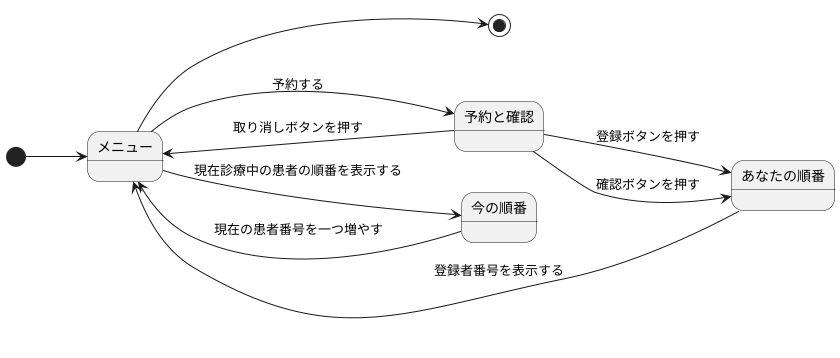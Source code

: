 @startuml 診察予約システム
left to right direction
[*] --> メニュー
メニュー --> [*]
メニュー  --> 予約と確認 :予約する
メニュー --> 今の順番 :現在診療中の患者の順番を表示する
今の順番 --> メニュー : 現在の患者番号を一つ増やす
あなたの順番 --> メニュー : 登録者番号を表示する
予約と確認 --> メニュー :取り消しボタンを押す
予約と確認 --> あなたの順番 : 登録ボタンを押す
予約と確認 --> あなたの順番 : 確認ボタンを押す

@enduml
